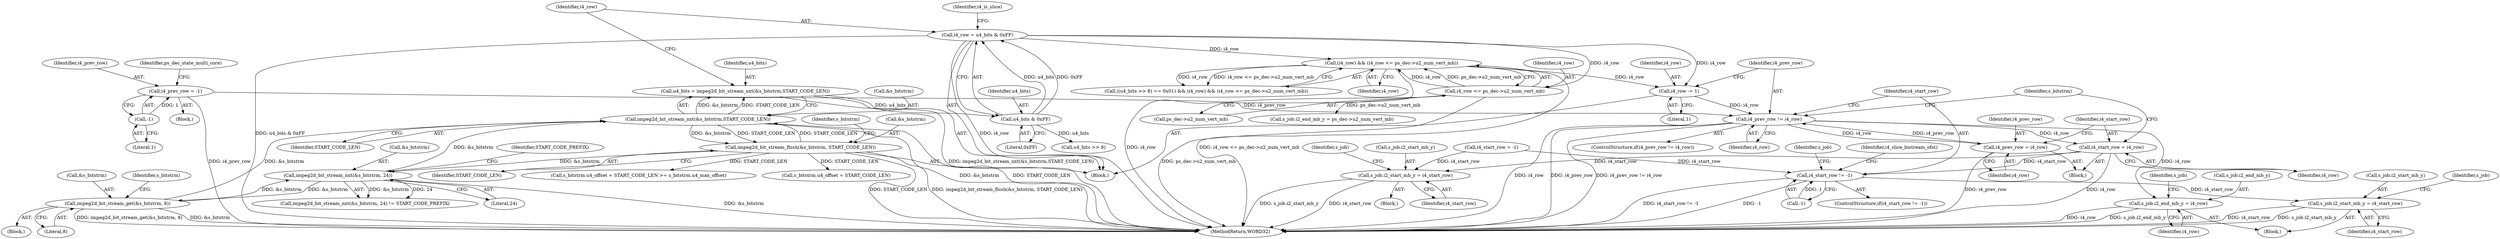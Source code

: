 digraph "1_Android_ba604d336b40fd4bde1622f64d67135bdbd61301_0@del" {
"1000285" [label="(Call,i4_prev_row != i4_row)"];
"1000351" [label="(Call,i4_prev_row = i4_row)"];
"1000285" [label="(Call,i4_prev_row != i4_row)"];
"1000130" [label="(Call,i4_prev_row = -1)"];
"1000132" [label="(Call,-1)"];
"1000281" [label="(Call,i4_row -= 1)"];
"1000257" [label="(Call,i4_row = u4_bits & 0xFF)"];
"1000259" [label="(Call,u4_bits & 0xFF)"];
"1000251" [label="(Call,u4_bits = impeg2d_bit_stream_nxt(&s_bitstrm,START_CODE_LEN))"];
"1000253" [label="(Call,impeg2d_bit_stream_nxt(&s_bitstrm,START_CODE_LEN))"];
"1000369" [label="(Call,impeg2d_bit_stream_get(&s_bitstrm, 8))"];
"1000363" [label="(Call,impeg2d_bit_stream_nxt(&s_bitstrm, 24))"];
"1000357" [label="(Call,impeg2d_bit_stream_flush(&s_bitstrm, START_CODE_LEN))"];
"1000270" [label="(Call,(i4_row) && (i4_row <= ps_dec->u2_num_vert_mb))"];
"1000272" [label="(Call,i4_row <= ps_dec->u2_num_vert_mb)"];
"1000302" [label="(Call,s_job.i2_end_mb_y = i4_row)"];
"1000354" [label="(Call,i4_start_row = i4_row)"];
"1000290" [label="(Call,i4_start_row != -1)"];
"1000297" [label="(Call,s_job.i2_start_mb_y = i4_start_row)"];
"1000386" [label="(Call,s_job.i2_start_mb_y = i4_start_row)"];
"1000369" [label="(Call,impeg2d_bit_stream_get(&s_bitstrm, 8))"];
"1000365" [label="(Identifier,s_bitstrm)"];
"1000355" [label="(Identifier,i4_start_row)"];
"1000259" [label="(Call,u4_bits & 0xFF)"];
"1000131" [label="(Identifier,i4_prev_row)"];
"1000302" [label="(Call,s_job.i2_end_mb_y = i4_row)"];
"1000109" [label="(Block,)"];
"1000272" [label="(Call,i4_row <= ps_dec->u2_num_vert_mb)"];
"1000266" [label="(Call,u4_bits >> 8)"];
"1000270" [label="(Call,(i4_row) && (i4_row <= ps_dec->u2_num_vert_mb))"];
"1000362" [label="(Call,impeg2d_bit_stream_nxt(&s_bitstrm, 24) != START_CODE_PREFIX)"];
"1000253" [label="(Call,impeg2d_bit_stream_nxt(&s_bitstrm,START_CODE_LEN))"];
"1000273" [label="(Identifier,i4_row)"];
"1000291" [label="(Identifier,i4_start_row)"];
"1000130" [label="(Call,i4_prev_row = -1)"];
"1000298" [label="(Call,s_job.i2_start_mb_y)"];
"1000387" [label="(Call,s_job.i2_start_mb_y)"];
"1000351" [label="(Call,i4_prev_row = i4_row)"];
"1000138" [label="(Identifier,ps_dec_state_multi_core)"];
"1000132" [label="(Call,-1)"];
"1000284" [label="(ControlStructure,if(i4_prev_row != i4_row))"];
"1000252" [label="(Identifier,u4_bits)"];
"1000283" [label="(Literal,1)"];
"1000376" [label="(Identifier,s_bitstrm)"];
"1000366" [label="(Literal,24)"];
"1000294" [label="(Block,)"];
"1000263" [label="(Identifier,i4_is_slice)"];
"1000288" [label="(Block,)"];
"1000274" [label="(Call,ps_dec->u2_num_vert_mb)"];
"1000304" [label="(Identifier,s_job)"];
"1000390" [label="(Identifier,i4_start_row)"];
"1000359" [label="(Identifier,s_bitstrm)"];
"1000292" [label="(Call,-1)"];
"1000299" [label="(Identifier,s_job)"];
"1000370" [label="(Call,&s_bitstrm)"];
"1000260" [label="(Identifier,u4_bits)"];
"1000309" [label="(Identifier,s_job)"];
"1000301" [label="(Identifier,i4_start_row)"];
"1000258" [label="(Identifier,i4_row)"];
"1000251" [label="(Call,u4_bits = impeg2d_bit_stream_nxt(&s_bitstrm,START_CODE_LEN))"];
"1000383" [label="(Block,)"];
"1000306" [label="(Identifier,i4_row)"];
"1000261" [label="(Literal,0xFF)"];
"1000240" [label="(Call,s_bitstrm.u4_offset + START_CODE_LEN >= s_bitstrm.u4_max_offset)"];
"1000264" [label="(Call,((u4_bits >> 8) == 0x01) && (i4_row) && (i4_row <= ps_dec->u2_num_vert_mb))"];
"1000254" [label="(Call,&s_bitstrm)"];
"1000354" [label="(Call,i4_start_row = i4_row)"];
"1000303" [label="(Call,s_job.i2_end_mb_y)"];
"1000297" [label="(Call,s_job.i2_start_mb_y = i4_start_row)"];
"1000372" [label="(Literal,8)"];
"1000368" [label="(Block,)"];
"1000285" [label="(Call,i4_prev_row != i4_row)"];
"1000352" [label="(Identifier,i4_prev_row)"];
"1000367" [label="(Identifier,START_CODE_PREFIX)"];
"1000386" [label="(Call,s_job.i2_start_mb_y = i4_start_row)"];
"1000286" [label="(Identifier,i4_prev_row)"];
"1000237" [label="(Block,)"];
"1000133" [label="(Literal,1)"];
"1000271" [label="(Identifier,i4_row)"];
"1000336" [label="(Identifier,i4_slice_bistream_ofst)"];
"1000256" [label="(Identifier,START_CODE_LEN)"];
"1000287" [label="(Identifier,i4_row)"];
"1000241" [label="(Call,s_bitstrm.u4_offset + START_CODE_LEN)"];
"1000290" [label="(Call,i4_start_row != -1)"];
"1000363" [label="(Call,impeg2d_bit_stream_nxt(&s_bitstrm, 24))"];
"1000282" [label="(Identifier,i4_row)"];
"1000391" [label="(Call,s_job.i2_end_mb_y = ps_dec->u2_num_vert_mb)"];
"1000357" [label="(Call,impeg2d_bit_stream_flush(&s_bitstrm, START_CODE_LEN))"];
"1000358" [label="(Call,&s_bitstrm)"];
"1000356" [label="(Identifier,i4_row)"];
"1000228" [label="(Call,i4_start_row = -1)"];
"1000536" [label="(MethodReturn,WORD32)"];
"1000281" [label="(Call,i4_row -= 1)"];
"1000257" [label="(Call,i4_row = u4_bits & 0xFF)"];
"1000353" [label="(Identifier,i4_row)"];
"1000364" [label="(Call,&s_bitstrm)"];
"1000393" [label="(Identifier,s_job)"];
"1000289" [label="(ControlStructure,if(i4_start_row != -1))"];
"1000360" [label="(Identifier,START_CODE_LEN)"];
"1000285" -> "1000284"  [label="AST: "];
"1000285" -> "1000287"  [label="CFG: "];
"1000286" -> "1000285"  [label="AST: "];
"1000287" -> "1000285"  [label="AST: "];
"1000291" -> "1000285"  [label="CFG: "];
"1000359" -> "1000285"  [label="CFG: "];
"1000285" -> "1000536"  [label="DDG: i4_prev_row"];
"1000285" -> "1000536"  [label="DDG: i4_prev_row != i4_row"];
"1000285" -> "1000536"  [label="DDG: i4_row"];
"1000351" -> "1000285"  [label="DDG: i4_prev_row"];
"1000130" -> "1000285"  [label="DDG: i4_prev_row"];
"1000281" -> "1000285"  [label="DDG: i4_row"];
"1000285" -> "1000302"  [label="DDG: i4_row"];
"1000285" -> "1000351"  [label="DDG: i4_row"];
"1000285" -> "1000354"  [label="DDG: i4_row"];
"1000351" -> "1000288"  [label="AST: "];
"1000351" -> "1000353"  [label="CFG: "];
"1000352" -> "1000351"  [label="AST: "];
"1000353" -> "1000351"  [label="AST: "];
"1000355" -> "1000351"  [label="CFG: "];
"1000351" -> "1000536"  [label="DDG: i4_prev_row"];
"1000130" -> "1000109"  [label="AST: "];
"1000130" -> "1000132"  [label="CFG: "];
"1000131" -> "1000130"  [label="AST: "];
"1000132" -> "1000130"  [label="AST: "];
"1000138" -> "1000130"  [label="CFG: "];
"1000130" -> "1000536"  [label="DDG: i4_prev_row"];
"1000132" -> "1000130"  [label="DDG: 1"];
"1000132" -> "1000133"  [label="CFG: "];
"1000133" -> "1000132"  [label="AST: "];
"1000281" -> "1000237"  [label="AST: "];
"1000281" -> "1000283"  [label="CFG: "];
"1000282" -> "1000281"  [label="AST: "];
"1000283" -> "1000281"  [label="AST: "];
"1000286" -> "1000281"  [label="CFG: "];
"1000257" -> "1000281"  [label="DDG: i4_row"];
"1000270" -> "1000281"  [label="DDG: i4_row"];
"1000257" -> "1000237"  [label="AST: "];
"1000257" -> "1000259"  [label="CFG: "];
"1000258" -> "1000257"  [label="AST: "];
"1000259" -> "1000257"  [label="AST: "];
"1000263" -> "1000257"  [label="CFG: "];
"1000257" -> "1000536"  [label="DDG: u4_bits & 0xFF"];
"1000257" -> "1000536"  [label="DDG: i4_row"];
"1000259" -> "1000257"  [label="DDG: u4_bits"];
"1000259" -> "1000257"  [label="DDG: 0xFF"];
"1000257" -> "1000270"  [label="DDG: i4_row"];
"1000257" -> "1000272"  [label="DDG: i4_row"];
"1000259" -> "1000261"  [label="CFG: "];
"1000260" -> "1000259"  [label="AST: "];
"1000261" -> "1000259"  [label="AST: "];
"1000251" -> "1000259"  [label="DDG: u4_bits"];
"1000259" -> "1000266"  [label="DDG: u4_bits"];
"1000251" -> "1000237"  [label="AST: "];
"1000251" -> "1000253"  [label="CFG: "];
"1000252" -> "1000251"  [label="AST: "];
"1000253" -> "1000251"  [label="AST: "];
"1000258" -> "1000251"  [label="CFG: "];
"1000251" -> "1000536"  [label="DDG: impeg2d_bit_stream_nxt(&s_bitstrm,START_CODE_LEN)"];
"1000253" -> "1000251"  [label="DDG: &s_bitstrm"];
"1000253" -> "1000251"  [label="DDG: START_CODE_LEN"];
"1000253" -> "1000256"  [label="CFG: "];
"1000254" -> "1000253"  [label="AST: "];
"1000256" -> "1000253"  [label="AST: "];
"1000253" -> "1000536"  [label="DDG: &s_bitstrm"];
"1000253" -> "1000536"  [label="DDG: START_CODE_LEN"];
"1000369" -> "1000253"  [label="DDG: &s_bitstrm"];
"1000363" -> "1000253"  [label="DDG: &s_bitstrm"];
"1000357" -> "1000253"  [label="DDG: START_CODE_LEN"];
"1000253" -> "1000357"  [label="DDG: &s_bitstrm"];
"1000253" -> "1000357"  [label="DDG: START_CODE_LEN"];
"1000369" -> "1000368"  [label="AST: "];
"1000369" -> "1000372"  [label="CFG: "];
"1000370" -> "1000369"  [label="AST: "];
"1000372" -> "1000369"  [label="AST: "];
"1000376" -> "1000369"  [label="CFG: "];
"1000369" -> "1000536"  [label="DDG: impeg2d_bit_stream_get(&s_bitstrm, 8)"];
"1000369" -> "1000536"  [label="DDG: &s_bitstrm"];
"1000369" -> "1000363"  [label="DDG: &s_bitstrm"];
"1000363" -> "1000369"  [label="DDG: &s_bitstrm"];
"1000363" -> "1000362"  [label="AST: "];
"1000363" -> "1000366"  [label="CFG: "];
"1000364" -> "1000363"  [label="AST: "];
"1000366" -> "1000363"  [label="AST: "];
"1000367" -> "1000363"  [label="CFG: "];
"1000363" -> "1000536"  [label="DDG: &s_bitstrm"];
"1000363" -> "1000362"  [label="DDG: &s_bitstrm"];
"1000363" -> "1000362"  [label="DDG: 24"];
"1000357" -> "1000363"  [label="DDG: &s_bitstrm"];
"1000357" -> "1000237"  [label="AST: "];
"1000357" -> "1000360"  [label="CFG: "];
"1000358" -> "1000357"  [label="AST: "];
"1000360" -> "1000357"  [label="AST: "];
"1000365" -> "1000357"  [label="CFG: "];
"1000357" -> "1000536"  [label="DDG: impeg2d_bit_stream_flush(&s_bitstrm, START_CODE_LEN)"];
"1000357" -> "1000536"  [label="DDG: START_CODE_LEN"];
"1000357" -> "1000240"  [label="DDG: START_CODE_LEN"];
"1000357" -> "1000241"  [label="DDG: START_CODE_LEN"];
"1000270" -> "1000264"  [label="AST: "];
"1000270" -> "1000271"  [label="CFG: "];
"1000270" -> "1000272"  [label="CFG: "];
"1000271" -> "1000270"  [label="AST: "];
"1000272" -> "1000270"  [label="AST: "];
"1000264" -> "1000270"  [label="CFG: "];
"1000270" -> "1000536"  [label="DDG: i4_row <= ps_dec->u2_num_vert_mb"];
"1000270" -> "1000536"  [label="DDG: i4_row"];
"1000270" -> "1000264"  [label="DDG: i4_row"];
"1000270" -> "1000264"  [label="DDG: i4_row <= ps_dec->u2_num_vert_mb"];
"1000272" -> "1000270"  [label="DDG: i4_row"];
"1000272" -> "1000270"  [label="DDG: ps_dec->u2_num_vert_mb"];
"1000272" -> "1000274"  [label="CFG: "];
"1000273" -> "1000272"  [label="AST: "];
"1000274" -> "1000272"  [label="AST: "];
"1000272" -> "1000536"  [label="DDG: ps_dec->u2_num_vert_mb"];
"1000272" -> "1000391"  [label="DDG: ps_dec->u2_num_vert_mb"];
"1000302" -> "1000294"  [label="AST: "];
"1000302" -> "1000306"  [label="CFG: "];
"1000303" -> "1000302"  [label="AST: "];
"1000306" -> "1000302"  [label="AST: "];
"1000309" -> "1000302"  [label="CFG: "];
"1000302" -> "1000536"  [label="DDG: s_job.i2_end_mb_y"];
"1000302" -> "1000536"  [label="DDG: i4_row"];
"1000354" -> "1000288"  [label="AST: "];
"1000354" -> "1000356"  [label="CFG: "];
"1000355" -> "1000354"  [label="AST: "];
"1000356" -> "1000354"  [label="AST: "];
"1000359" -> "1000354"  [label="CFG: "];
"1000354" -> "1000536"  [label="DDG: i4_row"];
"1000354" -> "1000290"  [label="DDG: i4_start_row"];
"1000354" -> "1000386"  [label="DDG: i4_start_row"];
"1000290" -> "1000289"  [label="AST: "];
"1000290" -> "1000292"  [label="CFG: "];
"1000291" -> "1000290"  [label="AST: "];
"1000292" -> "1000290"  [label="AST: "];
"1000299" -> "1000290"  [label="CFG: "];
"1000336" -> "1000290"  [label="CFG: "];
"1000290" -> "1000536"  [label="DDG: -1"];
"1000290" -> "1000536"  [label="DDG: i4_start_row != -1"];
"1000228" -> "1000290"  [label="DDG: i4_start_row"];
"1000292" -> "1000290"  [label="DDG: 1"];
"1000290" -> "1000297"  [label="DDG: i4_start_row"];
"1000297" -> "1000294"  [label="AST: "];
"1000297" -> "1000301"  [label="CFG: "];
"1000298" -> "1000297"  [label="AST: "];
"1000301" -> "1000297"  [label="AST: "];
"1000304" -> "1000297"  [label="CFG: "];
"1000297" -> "1000536"  [label="DDG: s_job.i2_start_mb_y"];
"1000297" -> "1000536"  [label="DDG: i4_start_row"];
"1000386" -> "1000383"  [label="AST: "];
"1000386" -> "1000390"  [label="CFG: "];
"1000387" -> "1000386"  [label="AST: "];
"1000390" -> "1000386"  [label="AST: "];
"1000393" -> "1000386"  [label="CFG: "];
"1000386" -> "1000536"  [label="DDG: s_job.i2_start_mb_y"];
"1000386" -> "1000536"  [label="DDG: i4_start_row"];
"1000228" -> "1000386"  [label="DDG: i4_start_row"];
}

